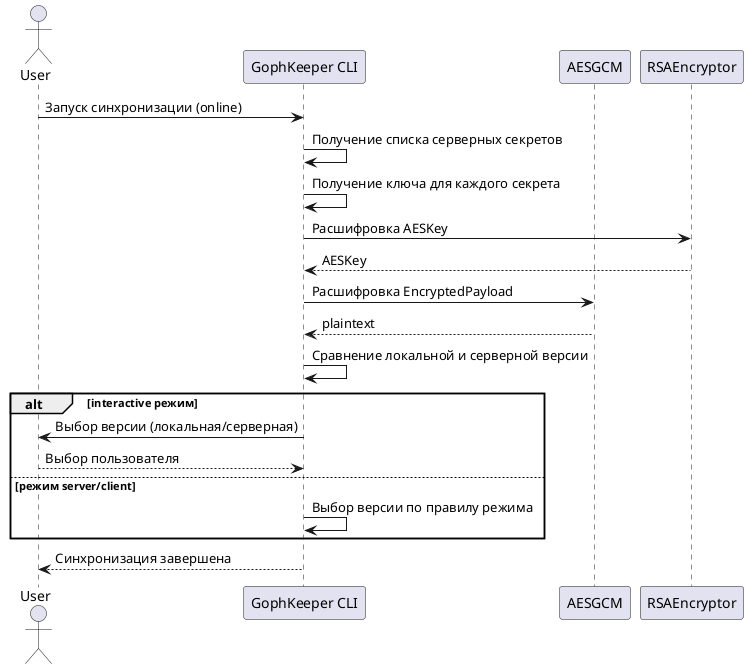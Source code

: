 @startuml
actor User
participant "GophKeeper CLI" as Client
participant AESGCM
participant RSAEncryptor

User -> Client: Запуск синхронизации (online)

Client -> Client: Получение списка серверных секретов
Client -> Client: Получение ключа для каждого секрета

Client -> RSAEncryptor: Расшифровка AESKey
RSAEncryptor --> Client: AESKey

Client -> AESGCM: Расшифровка EncryptedPayload
AESGCM --> Client: plaintext

Client -> Client: Сравнение локальной и серверной версии
alt interactive режим
    Client -> User: Выбор версии (локальная/серверная)
    User --> Client: Выбор пользователя
else режим server/client
    Client -> Client: Выбор версии по правилу режима
end

Client --> User: Синхронизация завершена
@enduml